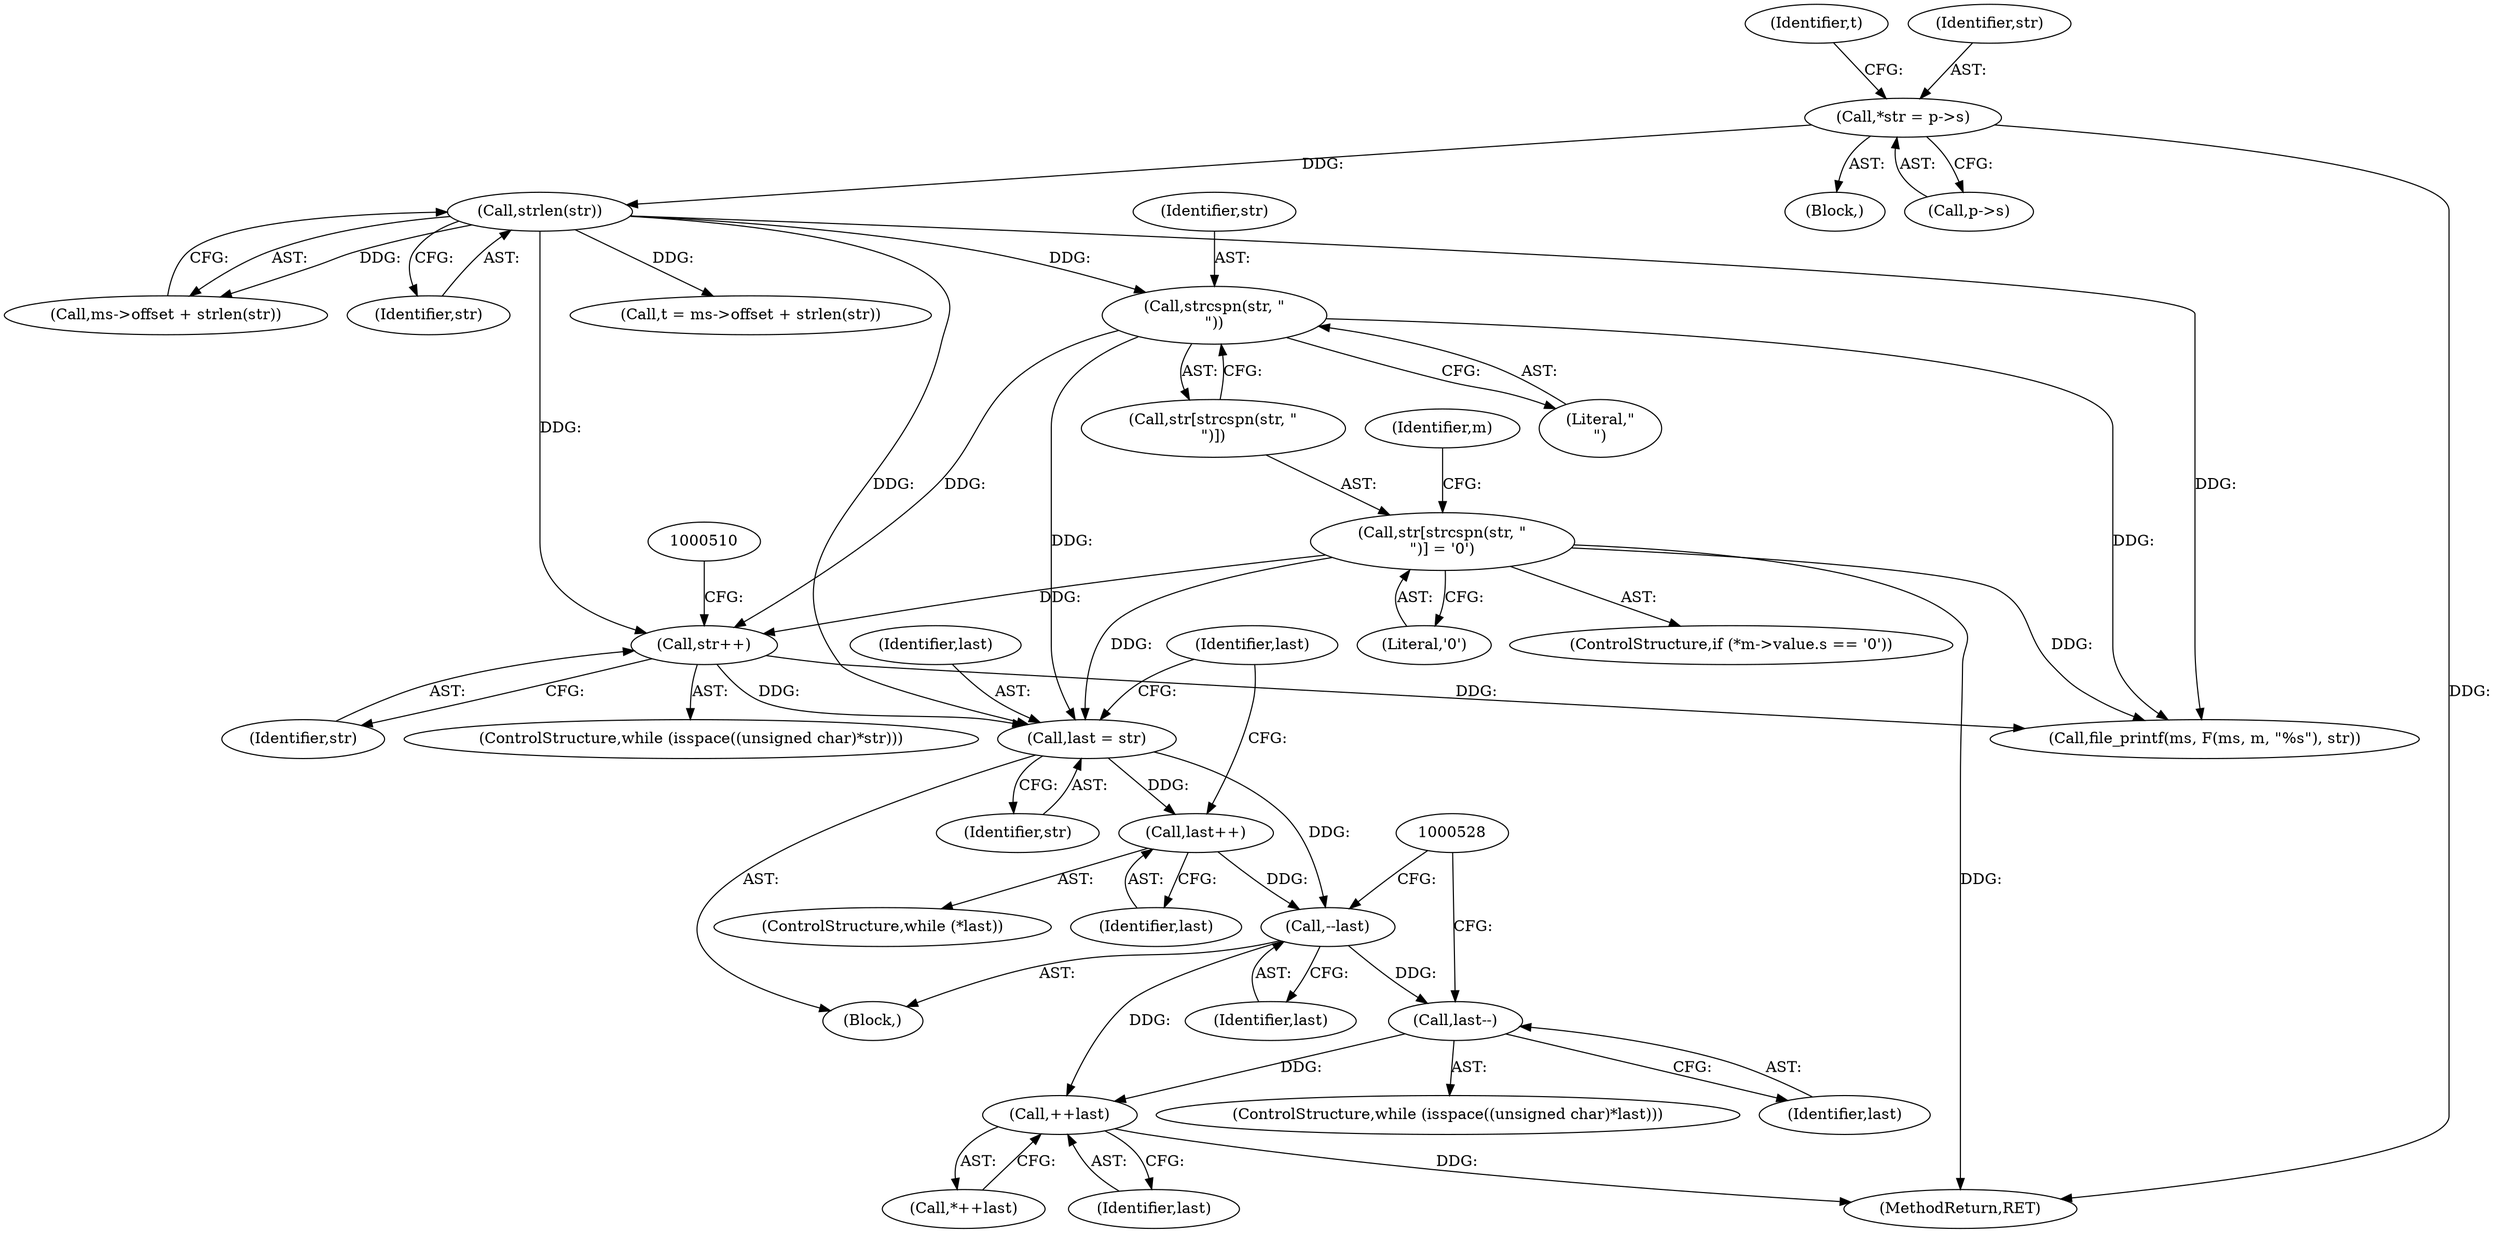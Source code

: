 digraph "0_file_4a284c89d6ef11aca34da65da7d673050a5ea320_5@pointer" {
"1000515" [label="(Call,last = str)"];
"1000495" [label="(Call,strcspn(str, \"\n\"))"];
"1000481" [label="(Call,strlen(str))"];
"1000470" [label="(Call,*str = p->s)"];
"1000513" [label="(Call,str++)"];
"1000492" [label="(Call,str[strcspn(str, \"\n\")] = '\0')"];
"1000521" [label="(Call,last++)"];
"1000523" [label="(Call,--last)"];
"1000531" [label="(Call,last--)"];
"1000535" [label="(Call,++last)"];
"1000493" [label="(Call,str[strcspn(str, \"\n\")])"];
"1000535" [label="(Call,++last)"];
"1000496" [label="(Identifier,str)"];
"1000498" [label="(Literal,'\0')"];
"1000495" [label="(Call,strcspn(str, \"\n\"))"];
"1000517" [label="(Identifier,str)"];
"1000534" [label="(Call,*++last)"];
"1000514" [label="(Identifier,str)"];
"1000475" [label="(Call,t = ms->offset + strlen(str))"];
"1000481" [label="(Call,strlen(str))"];
"1000468" [label="(Block,)"];
"1000516" [label="(Identifier,last)"];
"1000472" [label="(Call,p->s)"];
"1000483" [label="(ControlStructure,if (*m->value.s == '\0'))"];
"1000532" [label="(Identifier,last)"];
"1000513" [label="(Call,str++)"];
"1000505" [label="(Block,)"];
"1000536" [label="(Identifier,last)"];
"1001022" [label="(MethodReturn,RET)"];
"1000522" [label="(Identifier,last)"];
"1000540" [label="(Call,file_printf(ms, F(ms, m, \"%s\"), str))"];
"1000470" [label="(Call,*str = p->s)"];
"1000523" [label="(Call,--last)"];
"1000507" [label="(ControlStructure,while (isspace((unsigned char)*str)))"];
"1000525" [label="(ControlStructure,while (isspace((unsigned char)*last)))"];
"1000477" [label="(Call,ms->offset + strlen(str))"];
"1000502" [label="(Identifier,m)"];
"1000518" [label="(ControlStructure,while (*last))"];
"1000531" [label="(Call,last--)"];
"1000497" [label="(Literal,\"\n\")"];
"1000482" [label="(Identifier,str)"];
"1000520" [label="(Identifier,last)"];
"1000476" [label="(Identifier,t)"];
"1000524" [label="(Identifier,last)"];
"1000521" [label="(Call,last++)"];
"1000515" [label="(Call,last = str)"];
"1000471" [label="(Identifier,str)"];
"1000492" [label="(Call,str[strcspn(str, \"\n\")] = '\0')"];
"1000515" -> "1000505"  [label="AST: "];
"1000515" -> "1000517"  [label="CFG: "];
"1000516" -> "1000515"  [label="AST: "];
"1000517" -> "1000515"  [label="AST: "];
"1000520" -> "1000515"  [label="CFG: "];
"1000495" -> "1000515"  [label="DDG: "];
"1000513" -> "1000515"  [label="DDG: "];
"1000492" -> "1000515"  [label="DDG: "];
"1000481" -> "1000515"  [label="DDG: "];
"1000515" -> "1000521"  [label="DDG: "];
"1000515" -> "1000523"  [label="DDG: "];
"1000495" -> "1000493"  [label="AST: "];
"1000495" -> "1000497"  [label="CFG: "];
"1000496" -> "1000495"  [label="AST: "];
"1000497" -> "1000495"  [label="AST: "];
"1000493" -> "1000495"  [label="CFG: "];
"1000481" -> "1000495"  [label="DDG: "];
"1000495" -> "1000513"  [label="DDG: "];
"1000495" -> "1000540"  [label="DDG: "];
"1000481" -> "1000477"  [label="AST: "];
"1000481" -> "1000482"  [label="CFG: "];
"1000482" -> "1000481"  [label="AST: "];
"1000477" -> "1000481"  [label="CFG: "];
"1000481" -> "1000475"  [label="DDG: "];
"1000481" -> "1000477"  [label="DDG: "];
"1000470" -> "1000481"  [label="DDG: "];
"1000481" -> "1000513"  [label="DDG: "];
"1000481" -> "1000540"  [label="DDG: "];
"1000470" -> "1000468"  [label="AST: "];
"1000470" -> "1000472"  [label="CFG: "];
"1000471" -> "1000470"  [label="AST: "];
"1000472" -> "1000470"  [label="AST: "];
"1000476" -> "1000470"  [label="CFG: "];
"1000470" -> "1001022"  [label="DDG: "];
"1000513" -> "1000507"  [label="AST: "];
"1000513" -> "1000514"  [label="CFG: "];
"1000514" -> "1000513"  [label="AST: "];
"1000510" -> "1000513"  [label="CFG: "];
"1000492" -> "1000513"  [label="DDG: "];
"1000513" -> "1000540"  [label="DDG: "];
"1000492" -> "1000483"  [label="AST: "];
"1000492" -> "1000498"  [label="CFG: "];
"1000493" -> "1000492"  [label="AST: "];
"1000498" -> "1000492"  [label="AST: "];
"1000502" -> "1000492"  [label="CFG: "];
"1000492" -> "1001022"  [label="DDG: "];
"1000492" -> "1000540"  [label="DDG: "];
"1000521" -> "1000518"  [label="AST: "];
"1000521" -> "1000522"  [label="CFG: "];
"1000522" -> "1000521"  [label="AST: "];
"1000520" -> "1000521"  [label="CFG: "];
"1000521" -> "1000523"  [label="DDG: "];
"1000523" -> "1000505"  [label="AST: "];
"1000523" -> "1000524"  [label="CFG: "];
"1000524" -> "1000523"  [label="AST: "];
"1000528" -> "1000523"  [label="CFG: "];
"1000523" -> "1000531"  [label="DDG: "];
"1000523" -> "1000535"  [label="DDG: "];
"1000531" -> "1000525"  [label="AST: "];
"1000531" -> "1000532"  [label="CFG: "];
"1000532" -> "1000531"  [label="AST: "];
"1000528" -> "1000531"  [label="CFG: "];
"1000531" -> "1000535"  [label="DDG: "];
"1000535" -> "1000534"  [label="AST: "];
"1000535" -> "1000536"  [label="CFG: "];
"1000536" -> "1000535"  [label="AST: "];
"1000534" -> "1000535"  [label="CFG: "];
"1000535" -> "1001022"  [label="DDG: "];
}

